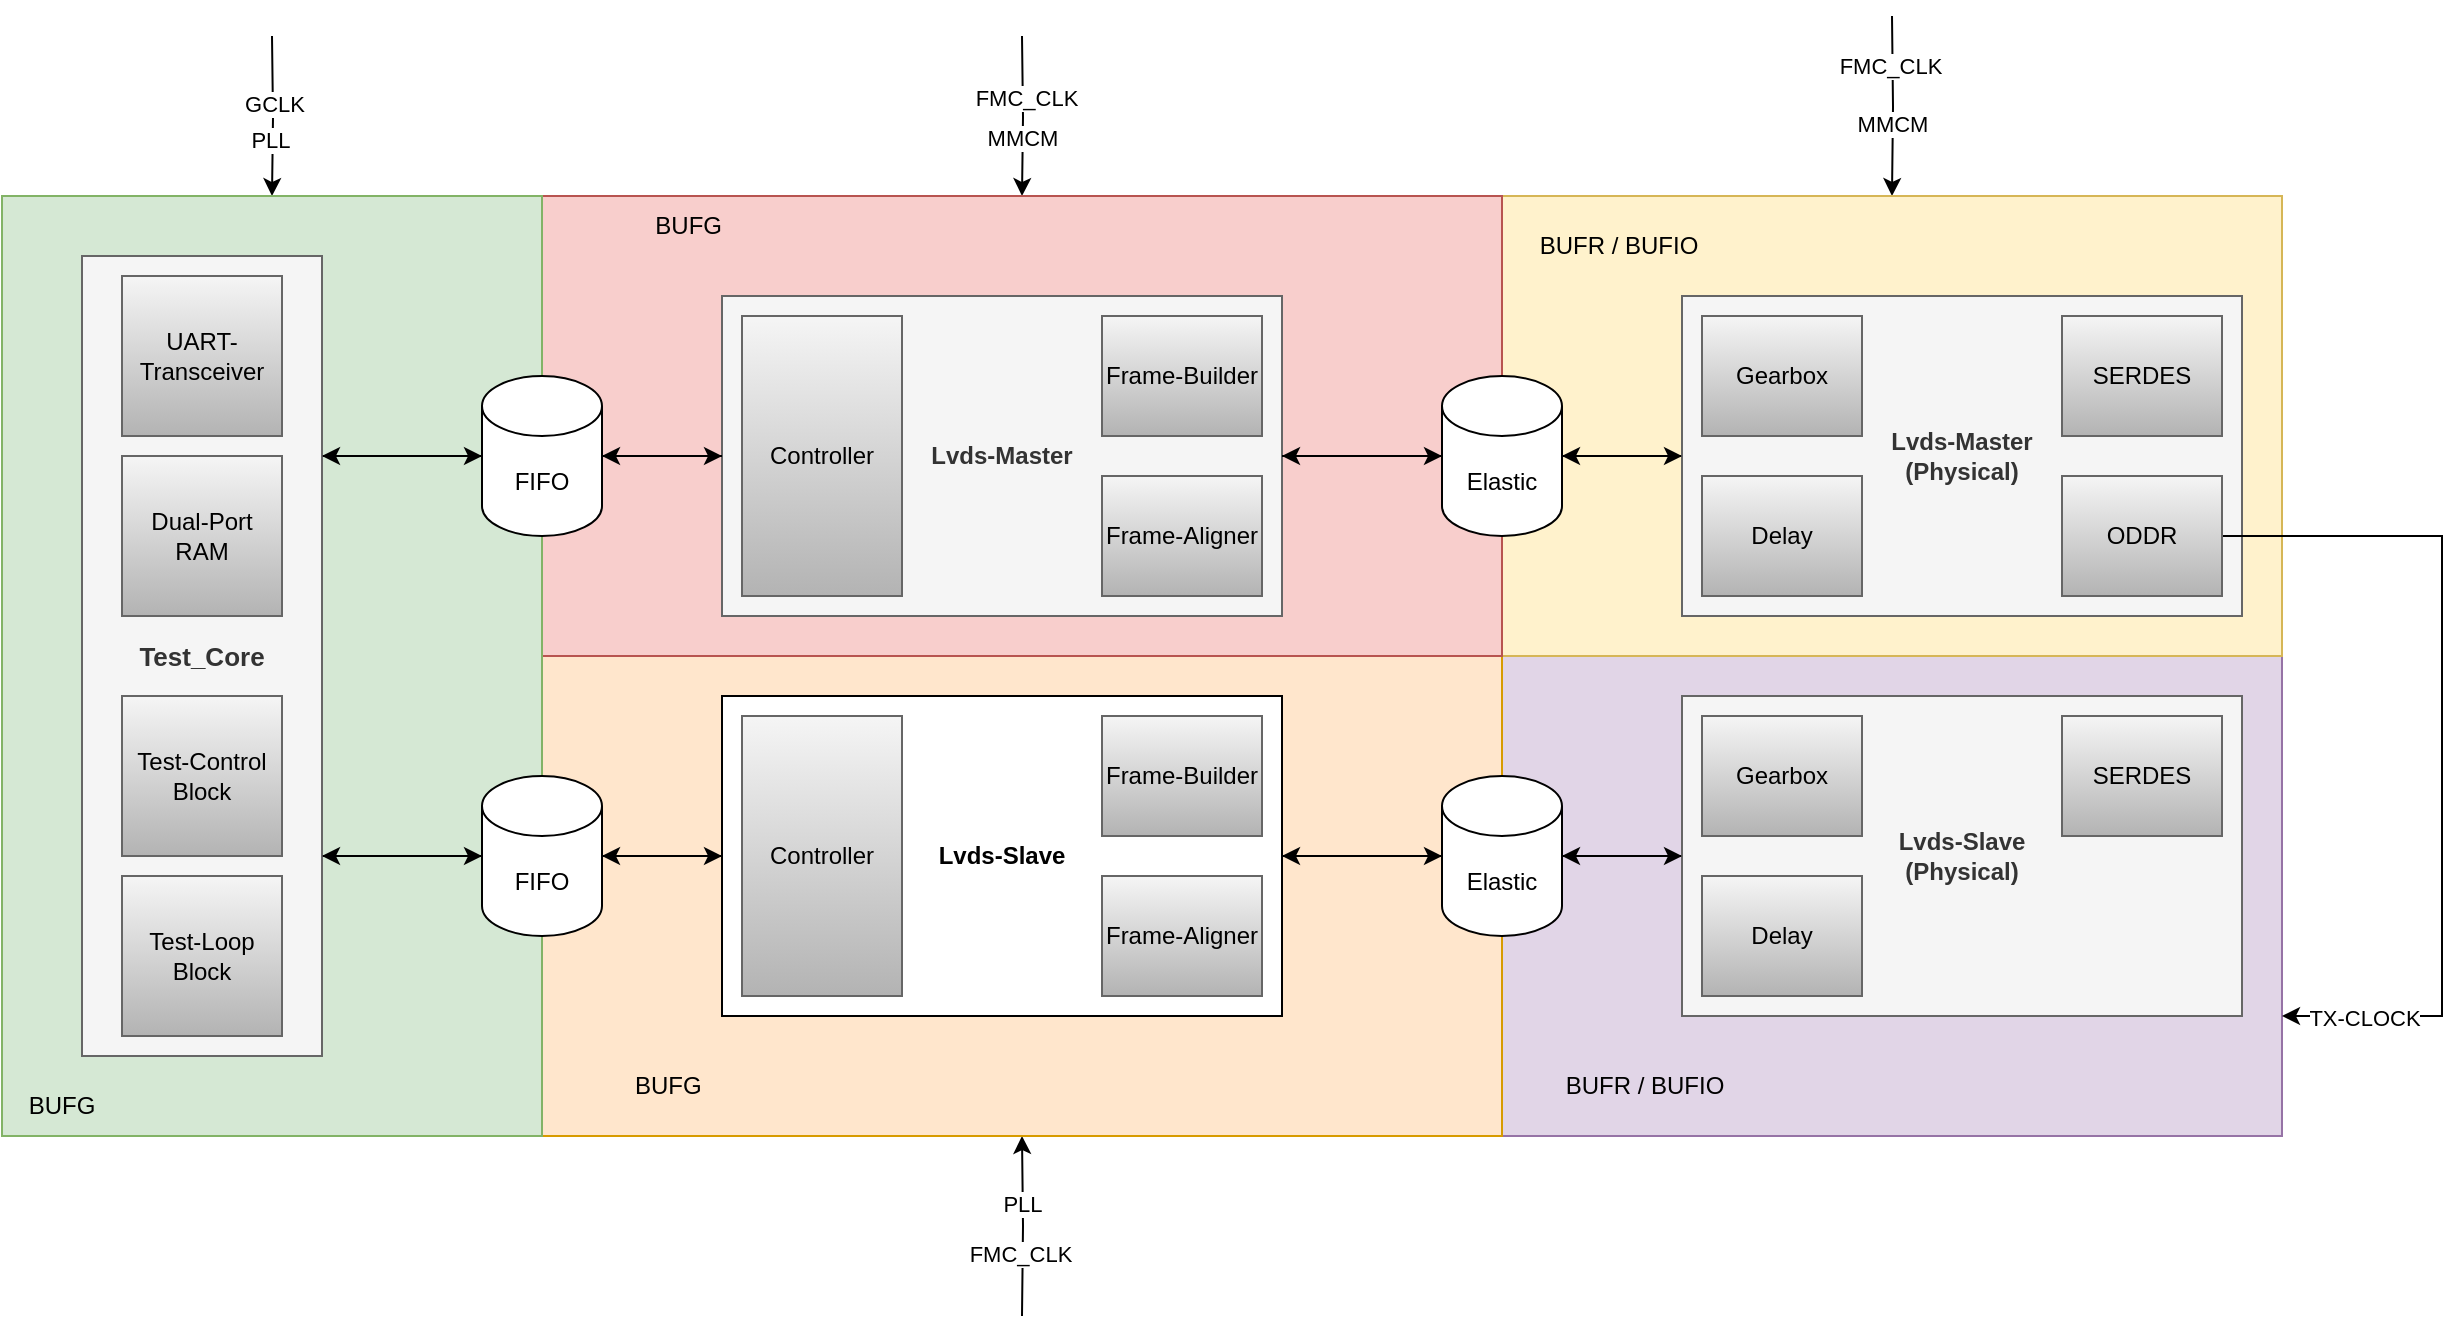 <mxfile>
    <diagram name="Page-1" id="jhKemOOHnK0n_ZZGH8v2">
        <mxGraphModel dx="1292" dy="478" grid="1" gridSize="10" guides="1" tooltips="1" connect="1" arrows="1" fold="1" page="1" pageScale="1" pageWidth="1654" pageHeight="1169" math="0" shadow="0">
            <root>
                <mxCell id="0"/>
                <mxCell id="1" parent="0"/>
                <mxCell id="-A0YXUbrN51Ob88tYX6_-74" value="" style="rounded=0;whiteSpace=wrap;html=1;fillColor=#e1d5e7;strokeColor=#9673a6;" parent="1" vertex="1">
                    <mxGeometry x="790" y="360" width="390" height="240" as="geometry"/>
                </mxCell>
                <mxCell id="-A0YXUbrN51Ob88tYX6_-70" style="edgeStyle=orthogonalEdgeStyle;rounded=0;orthogonalLoop=1;jettySize=auto;html=1;" parent="1" target="-A0YXUbrN51Ob88tYX6_-54" edge="1">
                    <mxGeometry relative="1" as="geometry">
                        <mxPoint x="985" y="40" as="sourcePoint"/>
                    </mxGeometry>
                </mxCell>
                <mxCell id="-A0YXUbrN51Ob88tYX6_-71" value="FMC_CLK" style="edgeLabel;html=1;align=center;verticalAlign=middle;resizable=0;points=[];" parent="-A0YXUbrN51Ob88tYX6_-70" vertex="1" connectable="0">
                    <mxGeometry x="-0.448" y="-2" relative="1" as="geometry">
                        <mxPoint as="offset"/>
                    </mxGeometry>
                </mxCell>
                <mxCell id="-A0YXUbrN51Ob88tYX6_-72" value="MMCM" style="edgeLabel;html=1;align=center;verticalAlign=middle;resizable=0;points=[];" parent="-A0YXUbrN51Ob88tYX6_-70" vertex="1" connectable="0">
                    <mxGeometry x="0.204" relative="1" as="geometry">
                        <mxPoint as="offset"/>
                    </mxGeometry>
                </mxCell>
                <mxCell id="-A0YXUbrN51Ob88tYX6_-54" value="" style="rounded=0;whiteSpace=wrap;html=1;fillColor=#fff2cc;strokeColor=#d6b656;" parent="1" vertex="1">
                    <mxGeometry x="790" y="130" width="390" height="230" as="geometry"/>
                </mxCell>
                <mxCell id="-A0YXUbrN51Ob88tYX6_-39" style="edgeStyle=orthogonalEdgeStyle;rounded=0;orthogonalLoop=1;jettySize=auto;html=1;" parent="1" target="-A0YXUbrN51Ob88tYX6_-38" edge="1">
                    <mxGeometry relative="1" as="geometry">
                        <mxPoint x="550" y="690" as="sourcePoint"/>
                    </mxGeometry>
                </mxCell>
                <mxCell id="-A0YXUbrN51Ob88tYX6_-40" value="FMC_CLK" style="edgeLabel;html=1;align=center;verticalAlign=middle;resizable=0;points=[];" parent="-A0YXUbrN51Ob88tYX6_-39" vertex="1" connectable="0">
                    <mxGeometry x="-0.316" y="2" relative="1" as="geometry">
                        <mxPoint as="offset"/>
                    </mxGeometry>
                </mxCell>
                <mxCell id="-A0YXUbrN51Ob88tYX6_-41" value="PLL" style="edgeLabel;html=1;align=center;verticalAlign=middle;resizable=0;points=[];" parent="-A0YXUbrN51Ob88tYX6_-39" vertex="1" connectable="0">
                    <mxGeometry x="0.249" relative="1" as="geometry">
                        <mxPoint as="offset"/>
                    </mxGeometry>
                </mxCell>
                <mxCell id="-A0YXUbrN51Ob88tYX6_-38" value="" style="rounded=0;whiteSpace=wrap;html=1;fillColor=#ffe6cc;strokeColor=#d79b00;" parent="1" vertex="1">
                    <mxGeometry x="310" y="360" width="480" height="240" as="geometry"/>
                </mxCell>
                <mxCell id="-A0YXUbrN51Ob88tYX6_-29" style="edgeStyle=orthogonalEdgeStyle;rounded=0;orthogonalLoop=1;jettySize=auto;html=1;" parent="1" target="-A0YXUbrN51Ob88tYX6_-28" edge="1">
                    <mxGeometry relative="1" as="geometry">
                        <mxPoint x="550" y="50" as="sourcePoint"/>
                    </mxGeometry>
                </mxCell>
                <mxCell id="-A0YXUbrN51Ob88tYX6_-30" value="FMC_CLK" style="edgeLabel;html=1;align=center;verticalAlign=middle;resizable=0;points=[];" parent="-A0YXUbrN51Ob88tYX6_-29" vertex="1" connectable="0">
                    <mxGeometry x="-0.234" y="1" relative="1" as="geometry">
                        <mxPoint as="offset"/>
                    </mxGeometry>
                </mxCell>
                <mxCell id="-A0YXUbrN51Ob88tYX6_-33" value="MMCM" style="edgeLabel;html=1;align=center;verticalAlign=middle;resizable=0;points=[];" parent="-A0YXUbrN51Ob88tYX6_-29" vertex="1" connectable="0">
                    <mxGeometry x="0.277" relative="1" as="geometry">
                        <mxPoint as="offset"/>
                    </mxGeometry>
                </mxCell>
                <mxCell id="-A0YXUbrN51Ob88tYX6_-28" value="" style="rounded=0;whiteSpace=wrap;html=1;fillColor=#f8cecc;strokeColor=#b85450;" parent="1" vertex="1">
                    <mxGeometry x="310" y="130" width="480" height="230" as="geometry"/>
                </mxCell>
                <mxCell id="-A0YXUbrN51Ob88tYX6_-14" style="edgeStyle=orthogonalEdgeStyle;rounded=0;orthogonalLoop=1;jettySize=auto;html=1;" parent="1" target="-A0YXUbrN51Ob88tYX6_-8" edge="1">
                    <mxGeometry relative="1" as="geometry">
                        <mxPoint x="175" y="50" as="sourcePoint"/>
                    </mxGeometry>
                </mxCell>
                <mxCell id="-A0YXUbrN51Ob88tYX6_-15" value="GCLK" style="edgeLabel;html=1;align=center;verticalAlign=middle;resizable=0;points=[];" parent="-A0YXUbrN51Ob88tYX6_-14" vertex="1" connectable="0">
                    <mxGeometry x="-0.193" relative="1" as="geometry">
                        <mxPoint y="1" as="offset"/>
                    </mxGeometry>
                </mxCell>
                <mxCell id="-A0YXUbrN51Ob88tYX6_-32" value="PLL" style="edgeLabel;html=1;align=center;verticalAlign=middle;resizable=0;points=[];" parent="-A0YXUbrN51Ob88tYX6_-14" vertex="1" connectable="0">
                    <mxGeometry x="0.292" y="-1" relative="1" as="geometry">
                        <mxPoint as="offset"/>
                    </mxGeometry>
                </mxCell>
                <mxCell id="-A0YXUbrN51Ob88tYX6_-8" value="" style="rounded=0;whiteSpace=wrap;html=1;fillColor=#d5e8d4;strokeColor=#82b366;" parent="1" vertex="1">
                    <mxGeometry x="40" y="130" width="270" height="470" as="geometry"/>
                </mxCell>
                <mxCell id="-A0YXUbrN51Ob88tYX6_-5" style="edgeStyle=orthogonalEdgeStyle;rounded=0;orthogonalLoop=1;jettySize=auto;html=1;exitX=1;exitY=0.25;exitDx=0;exitDy=0;" parent="1" source="-A0YXUbrN51Ob88tYX6_-1" target="-A0YXUbrN51Ob88tYX6_-4" edge="1">
                    <mxGeometry relative="1" as="geometry"/>
                </mxCell>
                <mxCell id="-A0YXUbrN51Ob88tYX6_-7" style="edgeStyle=orthogonalEdgeStyle;rounded=0;orthogonalLoop=1;jettySize=auto;html=1;exitX=1;exitY=0.75;exitDx=0;exitDy=0;" parent="1" source="-A0YXUbrN51Ob88tYX6_-1" target="-A0YXUbrN51Ob88tYX6_-6" edge="1">
                    <mxGeometry relative="1" as="geometry"/>
                </mxCell>
                <mxCell id="-A0YXUbrN51Ob88tYX6_-1" value="&lt;b&gt;&lt;font style=&quot;font-size: 13px;&quot;&gt;Test_Core&lt;/font&gt;&lt;/b&gt;" style="rounded=0;whiteSpace=wrap;html=1;fillColor=#f5f5f5;fontColor=#333333;strokeColor=#666666;" parent="1" vertex="1">
                    <mxGeometry x="80" y="160" width="120" height="400" as="geometry"/>
                </mxCell>
                <mxCell id="-A0YXUbrN51Ob88tYX6_-24" style="edgeStyle=orthogonalEdgeStyle;rounded=0;orthogonalLoop=1;jettySize=auto;html=1;entryX=0;entryY=0.5;entryDx=0;entryDy=0;" parent="1" source="-A0YXUbrN51Ob88tYX6_-4" target="-A0YXUbrN51Ob88tYX6_-22" edge="1">
                    <mxGeometry relative="1" as="geometry"/>
                </mxCell>
                <mxCell id="-A0YXUbrN51Ob88tYX6_-25" style="edgeStyle=orthogonalEdgeStyle;rounded=0;orthogonalLoop=1;jettySize=auto;html=1;entryX=1;entryY=0.25;entryDx=0;entryDy=0;" parent="1" source="-A0YXUbrN51Ob88tYX6_-4" target="-A0YXUbrN51Ob88tYX6_-1" edge="1">
                    <mxGeometry relative="1" as="geometry"/>
                </mxCell>
                <mxCell id="-A0YXUbrN51Ob88tYX6_-4" value="FIFO" style="shape=cylinder3;whiteSpace=wrap;html=1;boundedLbl=1;backgroundOutline=1;size=15;" parent="1" vertex="1">
                    <mxGeometry x="280" y="220" width="60" height="80" as="geometry"/>
                </mxCell>
                <mxCell id="-A0YXUbrN51Ob88tYX6_-19" style="edgeStyle=orthogonalEdgeStyle;rounded=0;orthogonalLoop=1;jettySize=auto;html=1;entryX=0;entryY=0.5;entryDx=0;entryDy=0;" parent="1" source="-A0YXUbrN51Ob88tYX6_-6" target="-A0YXUbrN51Ob88tYX6_-18" edge="1">
                    <mxGeometry relative="1" as="geometry"/>
                </mxCell>
                <mxCell id="-A0YXUbrN51Ob88tYX6_-21" style="edgeStyle=orthogonalEdgeStyle;rounded=0;orthogonalLoop=1;jettySize=auto;html=1;entryX=1;entryY=0.75;entryDx=0;entryDy=0;" parent="1" source="-A0YXUbrN51Ob88tYX6_-6" target="-A0YXUbrN51Ob88tYX6_-1" edge="1">
                    <mxGeometry relative="1" as="geometry"/>
                </mxCell>
                <mxCell id="-A0YXUbrN51Ob88tYX6_-6" value="FIFO" style="shape=cylinder3;whiteSpace=wrap;html=1;boundedLbl=1;backgroundOutline=1;size=15;" parent="1" vertex="1">
                    <mxGeometry x="280" y="420" width="60" height="80" as="geometry"/>
                </mxCell>
                <mxCell id="-A0YXUbrN51Ob88tYX6_-9" value="BUFG" style="text;html=1;align=center;verticalAlign=middle;whiteSpace=wrap;rounded=0;" parent="1" vertex="1">
                    <mxGeometry x="40" y="570" width="60" height="30" as="geometry"/>
                </mxCell>
                <mxCell id="-A0YXUbrN51Ob88tYX6_-10" value="UART-&lt;div&gt;Transceiver&lt;/div&gt;" style="whiteSpace=wrap;html=1;aspect=fixed;fillColor=#f5f5f5;strokeColor=#666666;gradientColor=#b3b3b3;" parent="1" vertex="1">
                    <mxGeometry x="100" y="170" width="80" height="80" as="geometry"/>
                </mxCell>
                <mxCell id="-A0YXUbrN51Ob88tYX6_-11" value="Dual-Port&lt;div&gt;RAM&lt;/div&gt;" style="whiteSpace=wrap;html=1;aspect=fixed;fillColor=#f5f5f5;strokeColor=#666666;gradientColor=#b3b3b3;" parent="1" vertex="1">
                    <mxGeometry x="100" y="260" width="80" height="80" as="geometry"/>
                </mxCell>
                <mxCell id="-A0YXUbrN51Ob88tYX6_-12" value="Test-Control&lt;div&gt;Block&lt;/div&gt;" style="whiteSpace=wrap;html=1;aspect=fixed;fillColor=#f5f5f5;strokeColor=#666666;gradientColor=#b3b3b3;" parent="1" vertex="1">
                    <mxGeometry x="100" y="380" width="80" height="80" as="geometry"/>
                </mxCell>
                <mxCell id="-A0YXUbrN51Ob88tYX6_-13" value="Test-Loop&lt;div&gt;Block&lt;/div&gt;" style="whiteSpace=wrap;html=1;aspect=fixed;fillColor=#f5f5f5;strokeColor=#666666;gradientColor=#b3b3b3;" parent="1" vertex="1">
                    <mxGeometry x="100" y="470" width="80" height="80" as="geometry"/>
                </mxCell>
                <mxCell id="-A0YXUbrN51Ob88tYX6_-20" style="edgeStyle=orthogonalEdgeStyle;rounded=0;orthogonalLoop=1;jettySize=auto;html=1;" parent="1" source="-A0YXUbrN51Ob88tYX6_-18" target="-A0YXUbrN51Ob88tYX6_-6" edge="1">
                    <mxGeometry relative="1" as="geometry"/>
                </mxCell>
                <mxCell id="-A0YXUbrN51Ob88tYX6_-18" value="&lt;b&gt;Lvds-Slave&lt;/b&gt;" style="rounded=0;whiteSpace=wrap;html=1;" parent="1" vertex="1">
                    <mxGeometry x="400" y="380" width="280" height="160" as="geometry"/>
                </mxCell>
                <mxCell id="-A0YXUbrN51Ob88tYX6_-22" value="&lt;b&gt;Lvds-Master&lt;/b&gt;" style="rounded=0;whiteSpace=wrap;html=1;fillColor=#f5f5f5;fontColor=#333333;strokeColor=#666666;" parent="1" vertex="1">
                    <mxGeometry x="400" y="180" width="280" height="160" as="geometry"/>
                </mxCell>
                <mxCell id="-A0YXUbrN51Ob88tYX6_-23" style="edgeStyle=orthogonalEdgeStyle;rounded=0;orthogonalLoop=1;jettySize=auto;html=1;entryX=1;entryY=0.5;entryDx=0;entryDy=0;entryPerimeter=0;" parent="1" source="-A0YXUbrN51Ob88tYX6_-22" target="-A0YXUbrN51Ob88tYX6_-4" edge="1">
                    <mxGeometry relative="1" as="geometry"/>
                </mxCell>
                <mxCell id="-A0YXUbrN51Ob88tYX6_-26" value="Frame-Builder" style="rounded=0;whiteSpace=wrap;html=1;fillColor=#f5f5f5;strokeColor=#666666;gradientColor=#b3b3b3;" parent="1" vertex="1">
                    <mxGeometry x="590" y="190" width="80" height="60" as="geometry"/>
                </mxCell>
                <mxCell id="-A0YXUbrN51Ob88tYX6_-27" value="Frame-Aligner" style="rounded=0;whiteSpace=wrap;html=1;fillColor=#f5f5f5;strokeColor=#666666;gradientColor=#b3b3b3;" parent="1" vertex="1">
                    <mxGeometry x="590" y="270" width="80" height="60" as="geometry"/>
                </mxCell>
                <mxCell id="-A0YXUbrN51Ob88tYX6_-31" value="BUFG&amp;nbsp;" style="text;html=1;align=center;verticalAlign=middle;whiteSpace=wrap;rounded=0;" parent="1" vertex="1">
                    <mxGeometry x="320" y="130" width="130" height="30" as="geometry"/>
                </mxCell>
                <mxCell id="-A0YXUbrN51Ob88tYX6_-34" value="Controller" style="rounded=0;whiteSpace=wrap;html=1;fillColor=#f5f5f5;strokeColor=#666666;gradientColor=#b3b3b3;" parent="1" vertex="1">
                    <mxGeometry x="410" y="190" width="80" height="140" as="geometry"/>
                </mxCell>
                <mxCell id="-A0YXUbrN51Ob88tYX6_-35" value="Frame-Aligner" style="rounded=0;whiteSpace=wrap;html=1;fillColor=#f5f5f5;strokeColor=#666666;gradientColor=#b3b3b3;" parent="1" vertex="1">
                    <mxGeometry x="590" y="470" width="80" height="60" as="geometry"/>
                </mxCell>
                <mxCell id="-A0YXUbrN51Ob88tYX6_-36" value="Frame-Builder" style="rounded=0;whiteSpace=wrap;html=1;fillColor=#f5f5f5;strokeColor=#666666;gradientColor=#b3b3b3;" parent="1" vertex="1">
                    <mxGeometry x="590" y="390" width="80" height="60" as="geometry"/>
                </mxCell>
                <mxCell id="-A0YXUbrN51Ob88tYX6_-37" value="Controller" style="rounded=0;whiteSpace=wrap;html=1;fillColor=#f5f5f5;strokeColor=#666666;gradientColor=#b3b3b3;" parent="1" vertex="1">
                    <mxGeometry x="410" y="390" width="80" height="140" as="geometry"/>
                </mxCell>
                <mxCell id="-A0YXUbrN51Ob88tYX6_-47" style="edgeStyle=orthogonalEdgeStyle;rounded=0;orthogonalLoop=1;jettySize=auto;html=1;" parent="1" source="-A0YXUbrN51Ob88tYX6_-42" edge="1">
                    <mxGeometry relative="1" as="geometry">
                        <mxPoint x="820" y="260" as="targetPoint"/>
                    </mxGeometry>
                </mxCell>
                <mxCell id="-A0YXUbrN51Ob88tYX6_-42" value="&lt;b&gt;Lvds-Master&lt;/b&gt;&lt;div&gt;&lt;b&gt;(Physical)&lt;/b&gt;&lt;/div&gt;" style="rounded=0;whiteSpace=wrap;html=1;fillColor=#f5f5f5;fontColor=#333333;strokeColor=#666666;" parent="1" vertex="1">
                    <mxGeometry x="880" y="180" width="280" height="160" as="geometry"/>
                </mxCell>
                <mxCell id="-A0YXUbrN51Ob88tYX6_-45" style="edgeStyle=orthogonalEdgeStyle;rounded=0;orthogonalLoop=1;jettySize=auto;html=1;entryX=1;entryY=0.5;entryDx=0;entryDy=0;" parent="1" source="-A0YXUbrN51Ob88tYX6_-43" target="-A0YXUbrN51Ob88tYX6_-22" edge="1">
                    <mxGeometry relative="1" as="geometry"/>
                </mxCell>
                <mxCell id="-A0YXUbrN51Ob88tYX6_-46" style="edgeStyle=orthogonalEdgeStyle;rounded=0;orthogonalLoop=1;jettySize=auto;html=1;entryX=0;entryY=0.5;entryDx=0;entryDy=0;" parent="1" source="-A0YXUbrN51Ob88tYX6_-43" target="-A0YXUbrN51Ob88tYX6_-42" edge="1">
                    <mxGeometry relative="1" as="geometry"/>
                </mxCell>
                <mxCell id="-A0YXUbrN51Ob88tYX6_-43" value="Elastic" style="shape=cylinder3;whiteSpace=wrap;html=1;boundedLbl=1;backgroundOutline=1;size=15;" parent="1" vertex="1">
                    <mxGeometry x="760" y="220" width="60" height="80" as="geometry"/>
                </mxCell>
                <mxCell id="-A0YXUbrN51Ob88tYX6_-44" style="edgeStyle=orthogonalEdgeStyle;rounded=0;orthogonalLoop=1;jettySize=auto;html=1;entryX=0;entryY=0.5;entryDx=0;entryDy=0;entryPerimeter=0;" parent="1" source="-A0YXUbrN51Ob88tYX6_-22" target="-A0YXUbrN51Ob88tYX6_-43" edge="1">
                    <mxGeometry relative="1" as="geometry"/>
                </mxCell>
                <mxCell id="-A0YXUbrN51Ob88tYX6_-48" style="edgeStyle=orthogonalEdgeStyle;rounded=0;orthogonalLoop=1;jettySize=auto;html=1;" parent="1" source="-A0YXUbrN51Ob88tYX6_-49" edge="1">
                    <mxGeometry relative="1" as="geometry">
                        <mxPoint x="820" y="460" as="targetPoint"/>
                    </mxGeometry>
                </mxCell>
                <mxCell id="-A0YXUbrN51Ob88tYX6_-49" value="&lt;b&gt;Lvds-Slave&lt;/b&gt;&lt;div&gt;&lt;b&gt;(Physical)&lt;/b&gt;&lt;/div&gt;" style="rounded=0;whiteSpace=wrap;html=1;fillColor=#f5f5f5;fontColor=#333333;strokeColor=#666666;" parent="1" vertex="1">
                    <mxGeometry x="880" y="380" width="280" height="160" as="geometry"/>
                </mxCell>
                <mxCell id="-A0YXUbrN51Ob88tYX6_-50" style="edgeStyle=orthogonalEdgeStyle;rounded=0;orthogonalLoop=1;jettySize=auto;html=1;entryX=0;entryY=0.5;entryDx=0;entryDy=0;" parent="1" source="-A0YXUbrN51Ob88tYX6_-51" target="-A0YXUbrN51Ob88tYX6_-49" edge="1">
                    <mxGeometry relative="1" as="geometry"/>
                </mxCell>
                <mxCell id="-A0YXUbrN51Ob88tYX6_-52" style="edgeStyle=orthogonalEdgeStyle;rounded=0;orthogonalLoop=1;jettySize=auto;html=1;entryX=1;entryY=0.5;entryDx=0;entryDy=0;" parent="1" source="-A0YXUbrN51Ob88tYX6_-51" target="-A0YXUbrN51Ob88tYX6_-18" edge="1">
                    <mxGeometry relative="1" as="geometry"/>
                </mxCell>
                <mxCell id="-A0YXUbrN51Ob88tYX6_-51" value="Elastic" style="shape=cylinder3;whiteSpace=wrap;html=1;boundedLbl=1;backgroundOutline=1;size=15;" parent="1" vertex="1">
                    <mxGeometry x="760" y="420" width="60" height="80" as="geometry"/>
                </mxCell>
                <mxCell id="-A0YXUbrN51Ob88tYX6_-53" style="edgeStyle=orthogonalEdgeStyle;rounded=0;orthogonalLoop=1;jettySize=auto;html=1;entryX=0;entryY=0.5;entryDx=0;entryDy=0;entryPerimeter=0;" parent="1" source="-A0YXUbrN51Ob88tYX6_-18" target="-A0YXUbrN51Ob88tYX6_-51" edge="1">
                    <mxGeometry relative="1" as="geometry"/>
                </mxCell>
                <mxCell id="-A0YXUbrN51Ob88tYX6_-59" value="SERDES" style="rounded=0;whiteSpace=wrap;html=1;fillColor=#f5f5f5;strokeColor=#666666;gradientColor=#b3b3b3;" parent="1" vertex="1">
                    <mxGeometry x="1070" y="190" width="80" height="60" as="geometry"/>
                </mxCell>
                <mxCell id="-A0YXUbrN51Ob88tYX6_-75" style="edgeStyle=orthogonalEdgeStyle;rounded=0;orthogonalLoop=1;jettySize=auto;html=1;entryX=1;entryY=0.75;entryDx=0;entryDy=0;" parent="1" source="-A0YXUbrN51Ob88tYX6_-60" target="-A0YXUbrN51Ob88tYX6_-74" edge="1">
                    <mxGeometry relative="1" as="geometry">
                        <Array as="points">
                            <mxPoint x="1260" y="300"/>
                            <mxPoint x="1260" y="540"/>
                        </Array>
                    </mxGeometry>
                </mxCell>
                <mxCell id="-A0YXUbrN51Ob88tYX6_-76" value="TX-CLOCK" style="edgeLabel;html=1;align=center;verticalAlign=middle;resizable=0;points=[];" parent="-A0YXUbrN51Ob88tYX6_-75" vertex="1" connectable="0">
                    <mxGeometry x="0.812" y="1" relative="1" as="geometry">
                        <mxPoint as="offset"/>
                    </mxGeometry>
                </mxCell>
                <mxCell id="-A0YXUbrN51Ob88tYX6_-60" value="ODDR" style="rounded=0;whiteSpace=wrap;html=1;fillColor=#f5f5f5;strokeColor=#666666;gradientColor=#b3b3b3;" parent="1" vertex="1">
                    <mxGeometry x="1070" y="270" width="80" height="60" as="geometry"/>
                </mxCell>
                <mxCell id="-A0YXUbrN51Ob88tYX6_-61" value="SERDES" style="rounded=0;whiteSpace=wrap;html=1;fillColor=#f5f5f5;strokeColor=#666666;gradientColor=#b3b3b3;" parent="1" vertex="1">
                    <mxGeometry x="1070" y="390" width="80" height="60" as="geometry"/>
                </mxCell>
                <mxCell id="-A0YXUbrN51Ob88tYX6_-64" value="Gearbox" style="rounded=0;whiteSpace=wrap;html=1;fillColor=#f5f5f5;strokeColor=#666666;gradientColor=#b3b3b3;" parent="1" vertex="1">
                    <mxGeometry x="890" y="190" width="80" height="60" as="geometry"/>
                </mxCell>
                <mxCell id="-A0YXUbrN51Ob88tYX6_-65" value="Delay" style="rounded=0;whiteSpace=wrap;html=1;fillColor=#f5f5f5;strokeColor=#666666;gradientColor=#b3b3b3;" parent="1" vertex="1">
                    <mxGeometry x="890" y="270" width="80" height="60" as="geometry"/>
                </mxCell>
                <mxCell id="-A0YXUbrN51Ob88tYX6_-66" value="Gearbox" style="rounded=0;whiteSpace=wrap;html=1;fillColor=#f5f5f5;strokeColor=#666666;gradientColor=#b3b3b3;" parent="1" vertex="1">
                    <mxGeometry x="890" y="390" width="80" height="60" as="geometry"/>
                </mxCell>
                <mxCell id="-A0YXUbrN51Ob88tYX6_-67" value="Delay" style="rounded=0;whiteSpace=wrap;html=1;fillColor=#f5f5f5;strokeColor=#666666;gradientColor=#b3b3b3;" parent="1" vertex="1">
                    <mxGeometry x="890" y="470" width="80" height="60" as="geometry"/>
                </mxCell>
                <mxCell id="-A0YXUbrN51Ob88tYX6_-73" value="BUFR / BUFIO" style="text;html=1;align=center;verticalAlign=middle;whiteSpace=wrap;rounded=0;" parent="1" vertex="1">
                    <mxGeometry x="797" y="140" width="103" height="30" as="geometry"/>
                </mxCell>
                <mxCell id="-A0YXUbrN51Ob88tYX6_-77" value="&amp;nbsp;BUFG" style="text;html=1;align=center;verticalAlign=middle;whiteSpace=wrap;rounded=0;" parent="1" vertex="1">
                    <mxGeometry x="320" y="560" width="103" height="30" as="geometry"/>
                </mxCell>
                <mxCell id="-A0YXUbrN51Ob88tYX6_-78" value="BUFR / BUFIO" style="text;html=1;align=center;verticalAlign=middle;whiteSpace=wrap;rounded=0;" parent="1" vertex="1">
                    <mxGeometry x="810" y="560" width="103" height="30" as="geometry"/>
                </mxCell>
            </root>
        </mxGraphModel>
    </diagram>
</mxfile>